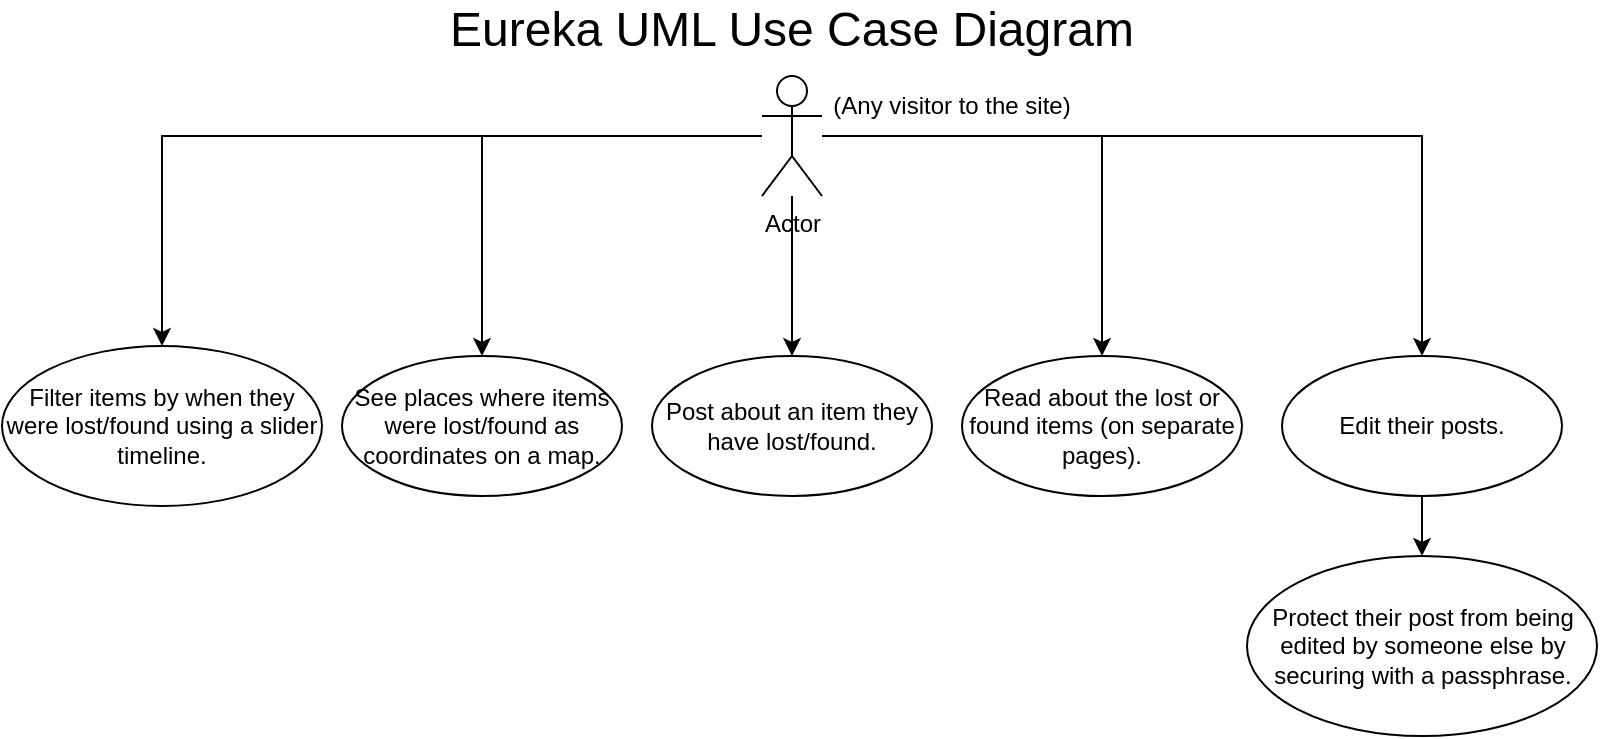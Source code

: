 <mxfile version="25.0.1">
  <diagram name="Page-1" id="suoBtGgEANYbXbVHw2rL">
    <mxGraphModel dx="1120" dy="547" grid="1" gridSize="10" guides="1" tooltips="1" connect="1" arrows="1" fold="1" page="1" pageScale="1" pageWidth="850" pageHeight="1100" math="0" shadow="0">
      <root>
        <mxCell id="0" />
        <mxCell id="1" parent="0" />
        <mxCell id="iy57UkjjnLxhf_NylSwj-3" style="edgeStyle=orthogonalEdgeStyle;rounded=0;orthogonalLoop=1;jettySize=auto;html=1;" parent="1" source="iy57UkjjnLxhf_NylSwj-1" target="iy57UkjjnLxhf_NylSwj-2" edge="1">
          <mxGeometry relative="1" as="geometry" />
        </mxCell>
        <mxCell id="iy57UkjjnLxhf_NylSwj-6" style="edgeStyle=orthogonalEdgeStyle;rounded=0;orthogonalLoop=1;jettySize=auto;html=1;entryX=0.5;entryY=0;entryDx=0;entryDy=0;" parent="1" source="iy57UkjjnLxhf_NylSwj-1" target="iy57UkjjnLxhf_NylSwj-5" edge="1">
          <mxGeometry relative="1" as="geometry" />
        </mxCell>
        <mxCell id="iy57UkjjnLxhf_NylSwj-8" style="edgeStyle=orthogonalEdgeStyle;rounded=0;orthogonalLoop=1;jettySize=auto;html=1;entryX=0.5;entryY=0;entryDx=0;entryDy=0;" parent="1" source="iy57UkjjnLxhf_NylSwj-1" target="iy57UkjjnLxhf_NylSwj-7" edge="1">
          <mxGeometry relative="1" as="geometry" />
        </mxCell>
        <mxCell id="XmbwhB73pMSOdemntvVz-3" style="edgeStyle=orthogonalEdgeStyle;rounded=0;orthogonalLoop=1;jettySize=auto;html=1;entryX=0.5;entryY=0;entryDx=0;entryDy=0;" edge="1" parent="1" source="iy57UkjjnLxhf_NylSwj-1" target="XmbwhB73pMSOdemntvVz-2">
          <mxGeometry relative="1" as="geometry" />
        </mxCell>
        <mxCell id="XmbwhB73pMSOdemntvVz-7" style="edgeStyle=orthogonalEdgeStyle;rounded=0;orthogonalLoop=1;jettySize=auto;html=1;entryX=0.5;entryY=0;entryDx=0;entryDy=0;" edge="1" parent="1" source="iy57UkjjnLxhf_NylSwj-1" target="XmbwhB73pMSOdemntvVz-6">
          <mxGeometry relative="1" as="geometry" />
        </mxCell>
        <mxCell id="iy57UkjjnLxhf_NylSwj-1" value="Actor" style="shape=umlActor;verticalLabelPosition=bottom;verticalAlign=top;html=1;outlineConnect=0;" parent="1" vertex="1">
          <mxGeometry x="410" y="48" width="30" height="60" as="geometry" />
        </mxCell>
        <mxCell id="iy57UkjjnLxhf_NylSwj-2" value="Post about an item they have lost/found." style="ellipse;whiteSpace=wrap;html=1;" parent="1" vertex="1">
          <mxGeometry x="355" y="188" width="140" height="70" as="geometry" />
        </mxCell>
        <mxCell id="iy57UkjjnLxhf_NylSwj-4" value="(Any visitor to the site)" style="text;html=1;align=center;verticalAlign=middle;whiteSpace=wrap;rounded=0;" parent="1" vertex="1">
          <mxGeometry x="440" y="48" width="130" height="30" as="geometry" />
        </mxCell>
        <mxCell id="iy57UkjjnLxhf_NylSwj-5" value="Read about the lost or found items (on separate pages)." style="ellipse;whiteSpace=wrap;html=1;" parent="1" vertex="1">
          <mxGeometry x="510" y="188" width="140" height="70" as="geometry" />
        </mxCell>
        <mxCell id="iy57UkjjnLxhf_NylSwj-7" value="See places where items were lost/found as coordinates on a map." style="ellipse;whiteSpace=wrap;html=1;" parent="1" vertex="1">
          <mxGeometry x="200" y="188" width="140" height="70" as="geometry" />
        </mxCell>
        <mxCell id="XmbwhB73pMSOdemntvVz-5" value="" style="edgeStyle=orthogonalEdgeStyle;rounded=0;orthogonalLoop=1;jettySize=auto;html=1;" edge="1" parent="1" source="XmbwhB73pMSOdemntvVz-2" target="XmbwhB73pMSOdemntvVz-4">
          <mxGeometry relative="1" as="geometry" />
        </mxCell>
        <mxCell id="XmbwhB73pMSOdemntvVz-2" value="Edit their posts." style="ellipse;whiteSpace=wrap;html=1;" vertex="1" parent="1">
          <mxGeometry x="670" y="188" width="140" height="70" as="geometry" />
        </mxCell>
        <mxCell id="XmbwhB73pMSOdemntvVz-4" value="Protect their post from being edited by someone else by securing with a passphrase." style="ellipse;whiteSpace=wrap;html=1;" vertex="1" parent="1">
          <mxGeometry x="652.5" y="288" width="175" height="90" as="geometry" />
        </mxCell>
        <mxCell id="XmbwhB73pMSOdemntvVz-6" value="Filter items by when they were lost/found using a slider timeline." style="ellipse;whiteSpace=wrap;html=1;" vertex="1" parent="1">
          <mxGeometry x="30" y="183" width="160" height="80" as="geometry" />
        </mxCell>
        <mxCell id="XmbwhB73pMSOdemntvVz-8" value="&lt;font style=&quot;font-size: 24px;&quot;&gt;Eureka UML Use Case Diagram&lt;/font&gt;" style="text;html=1;align=center;verticalAlign=middle;whiteSpace=wrap;rounded=0;" vertex="1" parent="1">
          <mxGeometry x="250" y="10" width="350" height="30" as="geometry" />
        </mxCell>
      </root>
    </mxGraphModel>
  </diagram>
</mxfile>
